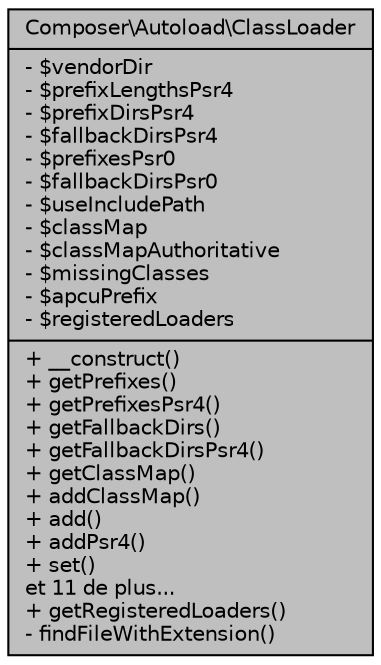 digraph "Composer\Autoload\ClassLoader"
{
 // LATEX_PDF_SIZE
  edge [fontname="Helvetica",fontsize="10",labelfontname="Helvetica",labelfontsize="10"];
  node [fontname="Helvetica",fontsize="10",shape=record];
  Node1 [label="{Composer\\Autoload\\ClassLoader\n|- $vendorDir\l- $prefixLengthsPsr4\l- $prefixDirsPsr4\l- $fallbackDirsPsr4\l- $prefixesPsr0\l- $fallbackDirsPsr0\l- $useIncludePath\l- $classMap\l- $classMapAuthoritative\l- $missingClasses\l- $apcuPrefix\l- $registeredLoaders\l|+ __construct()\l+ getPrefixes()\l+ getPrefixesPsr4()\l+ getFallbackDirs()\l+ getFallbackDirsPsr4()\l+ getClassMap()\l+ addClassMap()\l+ add()\l+ addPsr4()\l+ set()\let 11 de plus...\l+ getRegisteredLoaders()\l- findFileWithExtension()\l}",height=0.2,width=0.4,color="black", fillcolor="grey75", style="filled", fontcolor="black",tooltip=" "];
}
